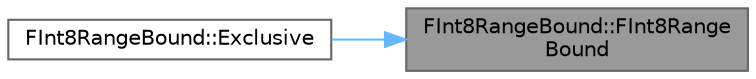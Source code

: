 digraph "FInt8RangeBound::FInt8RangeBound"
{
 // INTERACTIVE_SVG=YES
 // LATEX_PDF_SIZE
  bgcolor="transparent";
  edge [fontname=Helvetica,fontsize=10,labelfontname=Helvetica,labelfontsize=10];
  node [fontname=Helvetica,fontsize=10,shape=box,height=0.2,width=0.4];
  rankdir="RL";
  Node1 [id="Node000001",label="FInt8RangeBound::FInt8Range\lBound",height=0.2,width=0.4,color="gray40", fillcolor="grey60", style="filled", fontcolor="black",tooltip=" "];
  Node1 -> Node2 [id="edge1_Node000001_Node000002",dir="back",color="steelblue1",style="solid",tooltip=" "];
  Node2 [id="Node000002",label="FInt8RangeBound::Exclusive",height=0.2,width=0.4,color="grey40", fillcolor="white", style="filled",URL="$dc/dc9/structFInt8RangeBound.html#a4db05ffd08eb176e244eb75478b19890",tooltip=" "];
}
